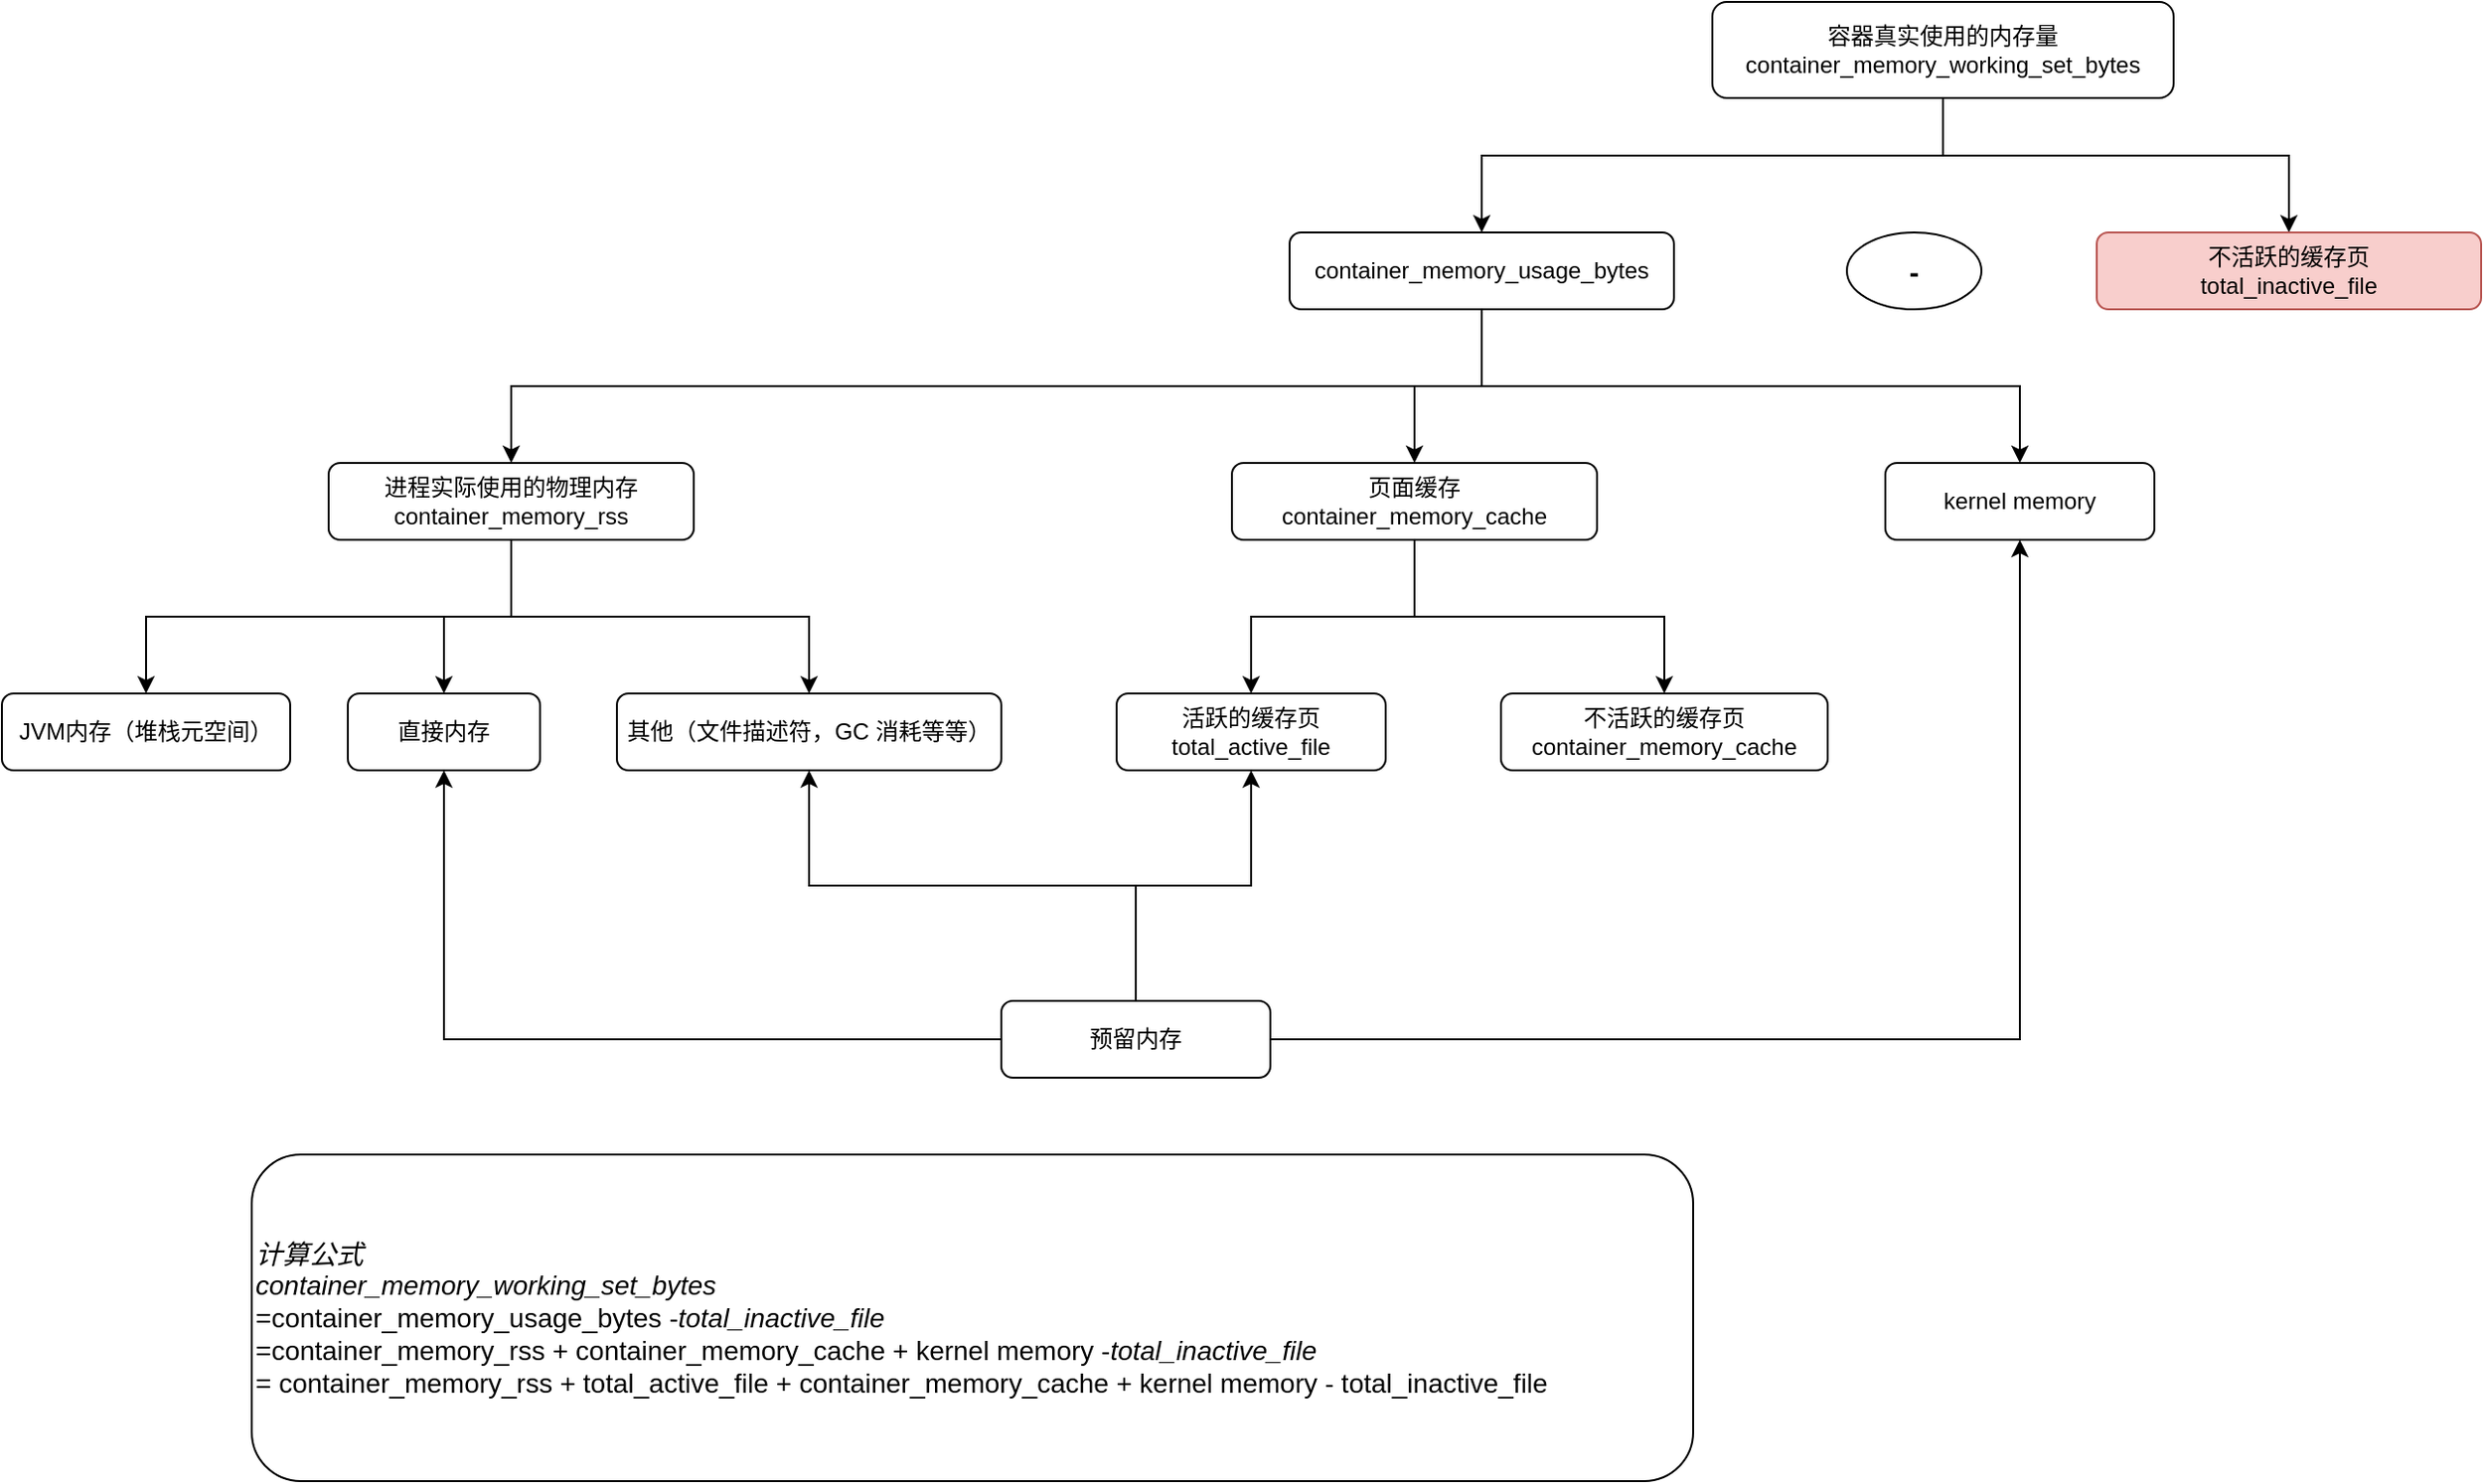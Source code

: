 <mxfile version="25.0.2">
  <diagram name="第 1 页" id="569Inuaeqda9TXCmlZMP">
    <mxGraphModel dx="1834" dy="854" grid="1" gridSize="10" guides="1" tooltips="1" connect="1" arrows="1" fold="1" page="0" pageScale="1" pageWidth="827" pageHeight="1169" math="0" shadow="0">
      <root>
        <mxCell id="0" />
        <mxCell id="1" parent="0" />
        <mxCell id="v6rnYJ-v_dX6Dy4K9gPh-6" style="edgeStyle=orthogonalEdgeStyle;rounded=0;orthogonalLoop=1;jettySize=auto;html=1;" edge="1" parent="1" source="v6rnYJ-v_dX6Dy4K9gPh-1" target="v6rnYJ-v_dX6Dy4K9gPh-2">
          <mxGeometry relative="1" as="geometry">
            <Array as="points">
              <mxPoint x="780" y="230" />
              <mxPoint x="540" y="230" />
            </Array>
          </mxGeometry>
        </mxCell>
        <mxCell id="v6rnYJ-v_dX6Dy4K9gPh-7" style="edgeStyle=orthogonalEdgeStyle;rounded=0;orthogonalLoop=1;jettySize=auto;html=1;" edge="1" parent="1" source="v6rnYJ-v_dX6Dy4K9gPh-1" target="v6rnYJ-v_dX6Dy4K9gPh-3">
          <mxGeometry relative="1" as="geometry">
            <Array as="points">
              <mxPoint x="780" y="230" />
              <mxPoint x="960" y="230" />
            </Array>
          </mxGeometry>
        </mxCell>
        <mxCell id="v6rnYJ-v_dX6Dy4K9gPh-1" value="容器真实使用的内存量&lt;div&gt;container_memory_working_set_bytes&lt;/div&gt;" style="rounded=1;whiteSpace=wrap;html=1;" vertex="1" parent="1">
          <mxGeometry x="660" y="150" width="240" height="50" as="geometry" />
        </mxCell>
        <mxCell id="v6rnYJ-v_dX6Dy4K9gPh-11" style="edgeStyle=orthogonalEdgeStyle;rounded=0;orthogonalLoop=1;jettySize=auto;html=1;entryX=0.5;entryY=0;entryDx=0;entryDy=0;" edge="1" parent="1" source="v6rnYJ-v_dX6Dy4K9gPh-2" target="v6rnYJ-v_dX6Dy4K9gPh-10">
          <mxGeometry relative="1" as="geometry">
            <Array as="points">
              <mxPoint x="540" y="350" />
              <mxPoint x="820" y="350" />
            </Array>
          </mxGeometry>
        </mxCell>
        <mxCell id="v6rnYJ-v_dX6Dy4K9gPh-12" style="edgeStyle=orthogonalEdgeStyle;rounded=0;orthogonalLoop=1;jettySize=auto;html=1;entryX=0.5;entryY=0;entryDx=0;entryDy=0;" edge="1" parent="1" source="v6rnYJ-v_dX6Dy4K9gPh-2" target="v6rnYJ-v_dX6Dy4K9gPh-9">
          <mxGeometry relative="1" as="geometry" />
        </mxCell>
        <mxCell id="v6rnYJ-v_dX6Dy4K9gPh-17" style="edgeStyle=orthogonalEdgeStyle;rounded=0;orthogonalLoop=1;jettySize=auto;html=1;" edge="1" parent="1" source="v6rnYJ-v_dX6Dy4K9gPh-2" target="v6rnYJ-v_dX6Dy4K9gPh-13">
          <mxGeometry relative="1" as="geometry">
            <Array as="points">
              <mxPoint x="540" y="350" />
              <mxPoint x="35" y="350" />
            </Array>
          </mxGeometry>
        </mxCell>
        <mxCell id="v6rnYJ-v_dX6Dy4K9gPh-2" value="container_memory_usage_bytes" style="rounded=1;whiteSpace=wrap;html=1;" vertex="1" parent="1">
          <mxGeometry x="440" y="270" width="200" height="40" as="geometry" />
        </mxCell>
        <mxCell id="v6rnYJ-v_dX6Dy4K9gPh-3" value="不活跃的缓存页&lt;br&gt;total_inactive_file" style="rounded=1;whiteSpace=wrap;html=1;fillColor=#f8cecc;strokeColor=#b85450;" vertex="1" parent="1">
          <mxGeometry x="860" y="270" width="200" height="40" as="geometry" />
        </mxCell>
        <mxCell id="v6rnYJ-v_dX6Dy4K9gPh-5" value="-" style="ellipse;whiteSpace=wrap;html=1;fontStyle=1;fontSize=15;" vertex="1" parent="1">
          <mxGeometry x="730" y="270" width="70" height="40" as="geometry" />
        </mxCell>
        <mxCell id="v6rnYJ-v_dX6Dy4K9gPh-23" style="edgeStyle=orthogonalEdgeStyle;rounded=0;orthogonalLoop=1;jettySize=auto;html=1;entryX=0.5;entryY=0;entryDx=0;entryDy=0;" edge="1" parent="1" source="v6rnYJ-v_dX6Dy4K9gPh-9" target="v6rnYJ-v_dX6Dy4K9gPh-21">
          <mxGeometry relative="1" as="geometry" />
        </mxCell>
        <mxCell id="v6rnYJ-v_dX6Dy4K9gPh-24" style="edgeStyle=orthogonalEdgeStyle;rounded=0;orthogonalLoop=1;jettySize=auto;html=1;" edge="1" parent="1" source="v6rnYJ-v_dX6Dy4K9gPh-9" target="v6rnYJ-v_dX6Dy4K9gPh-22">
          <mxGeometry relative="1" as="geometry" />
        </mxCell>
        <mxCell id="v6rnYJ-v_dX6Dy4K9gPh-9" value="页面缓存&lt;br&gt;container_memory_cache" style="rounded=1;whiteSpace=wrap;html=1;" vertex="1" parent="1">
          <mxGeometry x="410" y="390" width="190" height="40" as="geometry" />
        </mxCell>
        <mxCell id="v6rnYJ-v_dX6Dy4K9gPh-10" value="kernel memory" style="rounded=1;whiteSpace=wrap;html=1;" vertex="1" parent="1">
          <mxGeometry x="750" y="390" width="140" height="40" as="geometry" />
        </mxCell>
        <mxCell id="v6rnYJ-v_dX6Dy4K9gPh-18" style="edgeStyle=orthogonalEdgeStyle;rounded=0;orthogonalLoop=1;jettySize=auto;html=1;" edge="1" parent="1" source="v6rnYJ-v_dX6Dy4K9gPh-13" target="v6rnYJ-v_dX6Dy4K9gPh-14">
          <mxGeometry relative="1" as="geometry">
            <Array as="points">
              <mxPoint x="35" y="470" />
              <mxPoint x="-155" y="470" />
            </Array>
          </mxGeometry>
        </mxCell>
        <mxCell id="v6rnYJ-v_dX6Dy4K9gPh-19" style="edgeStyle=orthogonalEdgeStyle;rounded=0;orthogonalLoop=1;jettySize=auto;html=1;" edge="1" parent="1" source="v6rnYJ-v_dX6Dy4K9gPh-13" target="v6rnYJ-v_dX6Dy4K9gPh-15">
          <mxGeometry relative="1" as="geometry" />
        </mxCell>
        <mxCell id="v6rnYJ-v_dX6Dy4K9gPh-20" style="edgeStyle=orthogonalEdgeStyle;rounded=0;orthogonalLoop=1;jettySize=auto;html=1;entryX=0.5;entryY=0;entryDx=0;entryDy=0;" edge="1" parent="1" source="v6rnYJ-v_dX6Dy4K9gPh-13" target="v6rnYJ-v_dX6Dy4K9gPh-16">
          <mxGeometry relative="1" as="geometry" />
        </mxCell>
        <mxCell id="v6rnYJ-v_dX6Dy4K9gPh-13" value="进程实际使用的物理内存&lt;br&gt;container_memory_rss" style="rounded=1;whiteSpace=wrap;html=1;" vertex="1" parent="1">
          <mxGeometry x="-60" y="390" width="190" height="40" as="geometry" />
        </mxCell>
        <mxCell id="v6rnYJ-v_dX6Dy4K9gPh-14" value="JVM内存（堆栈元空间）" style="rounded=1;whiteSpace=wrap;html=1;" vertex="1" parent="1">
          <mxGeometry x="-230" y="510" width="150" height="40" as="geometry" />
        </mxCell>
        <mxCell id="v6rnYJ-v_dX6Dy4K9gPh-15" value="直接内存" style="rounded=1;whiteSpace=wrap;html=1;" vertex="1" parent="1">
          <mxGeometry x="-50" y="510" width="100" height="40" as="geometry" />
        </mxCell>
        <mxCell id="v6rnYJ-v_dX6Dy4K9gPh-16" value="其他（文件描述符，GC 消耗等等）" style="rounded=1;whiteSpace=wrap;html=1;" vertex="1" parent="1">
          <mxGeometry x="90" y="510" width="200" height="40" as="geometry" />
        </mxCell>
        <mxCell id="v6rnYJ-v_dX6Dy4K9gPh-21" value="活跃的缓存页&lt;div&gt;total_active_file&lt;/div&gt;" style="rounded=1;whiteSpace=wrap;html=1;" vertex="1" parent="1">
          <mxGeometry x="350" y="510" width="140" height="40" as="geometry" />
        </mxCell>
        <mxCell id="v6rnYJ-v_dX6Dy4K9gPh-22" value="不活跃的缓存页&lt;div&gt;container_memory_cache&lt;/div&gt;" style="rounded=1;whiteSpace=wrap;html=1;" vertex="1" parent="1">
          <mxGeometry x="550" y="510" width="170" height="40" as="geometry" />
        </mxCell>
        <mxCell id="v6rnYJ-v_dX6Dy4K9gPh-26" style="edgeStyle=orthogonalEdgeStyle;rounded=0;orthogonalLoop=1;jettySize=auto;html=1;entryX=0.5;entryY=1;entryDx=0;entryDy=0;" edge="1" parent="1" source="v6rnYJ-v_dX6Dy4K9gPh-25" target="v6rnYJ-v_dX6Dy4K9gPh-15">
          <mxGeometry relative="1" as="geometry" />
        </mxCell>
        <mxCell id="v6rnYJ-v_dX6Dy4K9gPh-27" style="edgeStyle=orthogonalEdgeStyle;rounded=0;orthogonalLoop=1;jettySize=auto;html=1;entryX=0.5;entryY=1;entryDx=0;entryDy=0;" edge="1" parent="1" source="v6rnYJ-v_dX6Dy4K9gPh-25" target="v6rnYJ-v_dX6Dy4K9gPh-16">
          <mxGeometry relative="1" as="geometry" />
        </mxCell>
        <mxCell id="v6rnYJ-v_dX6Dy4K9gPh-28" style="edgeStyle=orthogonalEdgeStyle;rounded=0;orthogonalLoop=1;jettySize=auto;html=1;entryX=0.5;entryY=1;entryDx=0;entryDy=0;" edge="1" parent="1" source="v6rnYJ-v_dX6Dy4K9gPh-25" target="v6rnYJ-v_dX6Dy4K9gPh-21">
          <mxGeometry relative="1" as="geometry" />
        </mxCell>
        <mxCell id="v6rnYJ-v_dX6Dy4K9gPh-29" style="edgeStyle=orthogonalEdgeStyle;rounded=0;orthogonalLoop=1;jettySize=auto;html=1;entryX=0.5;entryY=1;entryDx=0;entryDy=0;" edge="1" parent="1" source="v6rnYJ-v_dX6Dy4K9gPh-25" target="v6rnYJ-v_dX6Dy4K9gPh-10">
          <mxGeometry relative="1" as="geometry" />
        </mxCell>
        <mxCell id="v6rnYJ-v_dX6Dy4K9gPh-25" value="预留内存" style="rounded=1;whiteSpace=wrap;html=1;" vertex="1" parent="1">
          <mxGeometry x="290" y="670" width="140" height="40" as="geometry" />
        </mxCell>
        <mxCell id="v6rnYJ-v_dX6Dy4K9gPh-30" value="&lt;div tabindex=&quot;0&quot; style=&quot;tab-size: 4;&quot;&gt;&lt;code data-lang=&quot;bash&quot; class=&quot;language-bash&quot;&gt;&lt;font face=&quot;Helvetica&quot;&gt;&lt;span style=&quot;display:flex;&quot;&gt;&lt;span style=&quot;font-style: italic;&quot;&gt;计算公式&lt;br&gt;container_memory_working_set_bytes&lt;/span&gt;&lt;br&gt;&lt;/span&gt;&lt;span style=&quot;display:flex;&quot;&gt;    &lt;span style=&quot;&quot;&gt;=&lt;/span&gt; container_memory_usage_bytes - &lt;span style=&quot;font-style: italic;&quot;&gt;total_inactive_file&lt;/span&gt;&lt;br&gt;&lt;/span&gt;&lt;span style=&quot;display:flex;&quot;&gt;    &lt;span style=&quot;&quot;&gt;=&lt;/span&gt; container_memory_rss + container_memory_cache + kernel memory - &lt;span style=&quot;font-style: italic;&quot;&gt;total_inactive_file&lt;/span&gt;&lt;br&gt;&lt;/span&gt;&lt;span style=&quot;display:flex;&quot;&gt;    &lt;span style=&quot;&quot;&gt;=&lt;/span&gt;&lt;div style=&quot;&quot;&gt;&lt;span style=&quot;white-space: normal;&quot;&gt;&amp;nbsp;container_memory_rss + total_active_file + container_memory_cache + kernel memory - total_inactive_file&lt;/span&gt;&lt;/div&gt;&lt;/span&gt;&lt;/font&gt;&lt;/code&gt;&lt;/div&gt;" style="rounded=1;whiteSpace=wrap;html=1;fontSize=14;fontFamily=Verdana;fontColor=default;labelBackgroundColor=none;align=left;" vertex="1" parent="1">
          <mxGeometry x="-100" y="750" width="750" height="170" as="geometry" />
        </mxCell>
      </root>
    </mxGraphModel>
  </diagram>
</mxfile>
